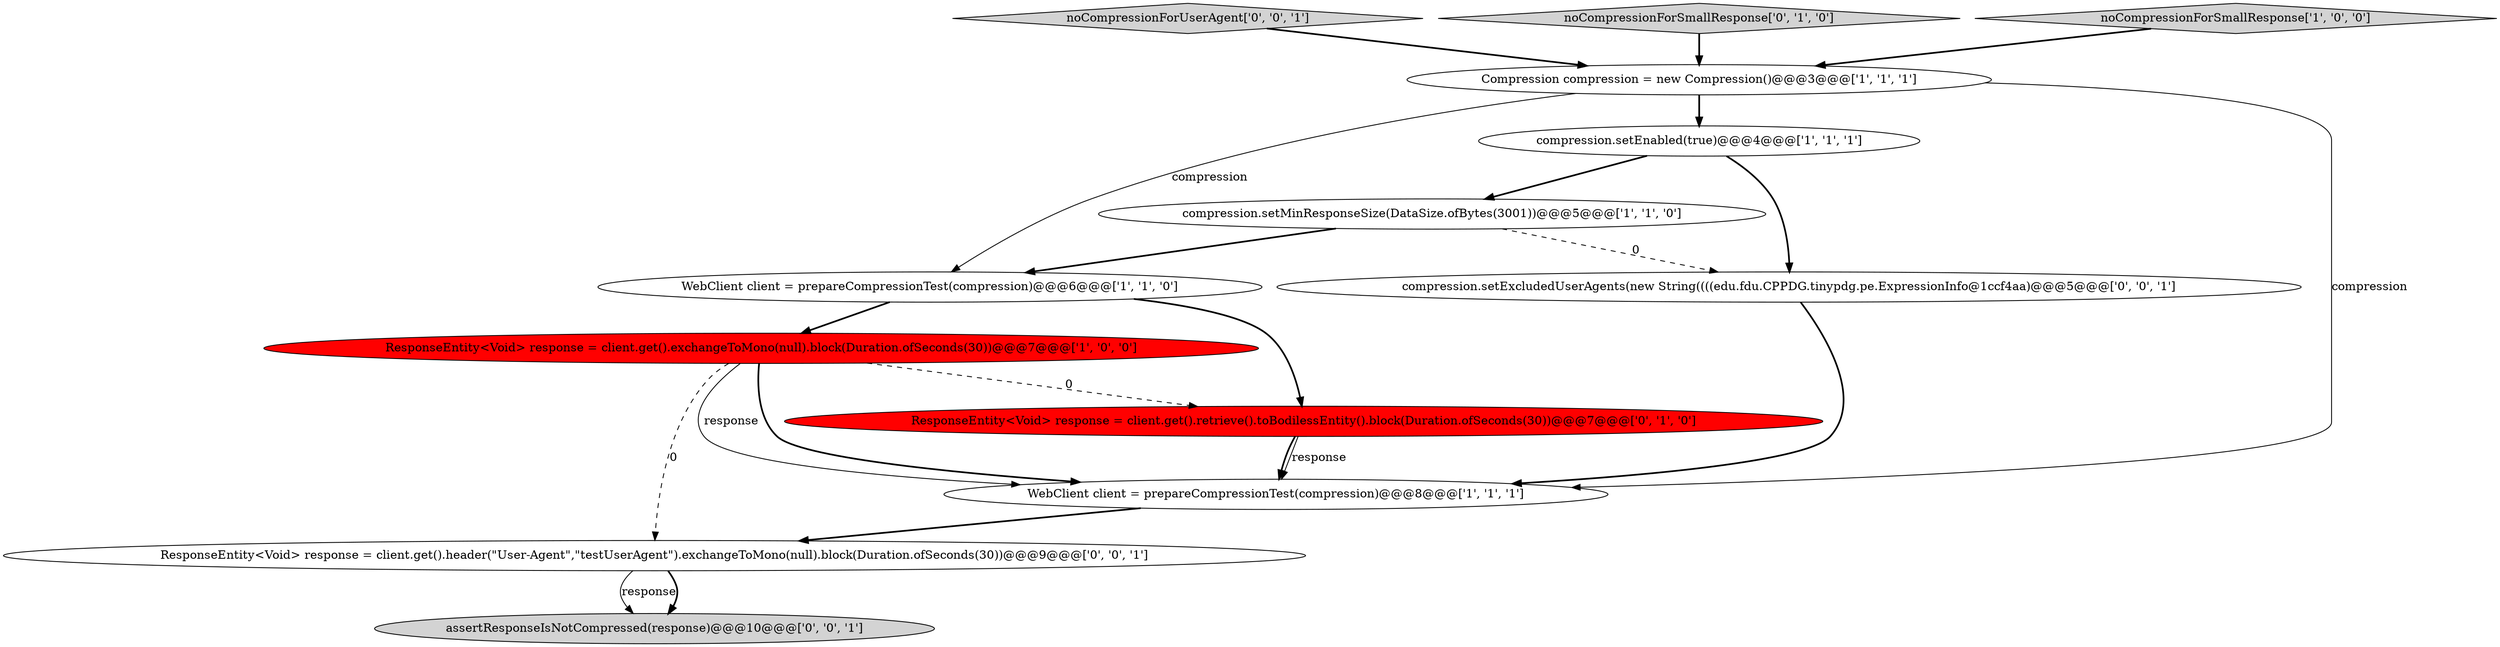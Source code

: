 digraph {
5 [style = filled, label = "WebClient client = prepareCompressionTest(compression)@@@8@@@['1', '1', '1']", fillcolor = white, shape = ellipse image = "AAA0AAABBB1BBB"];
6 [style = filled, label = "ResponseEntity<Void> response = client.get().exchangeToMono(null).block(Duration.ofSeconds(30))@@@7@@@['1', '0', '0']", fillcolor = red, shape = ellipse image = "AAA1AAABBB1BBB"];
10 [style = filled, label = "noCompressionForUserAgent['0', '0', '1']", fillcolor = lightgray, shape = diamond image = "AAA0AAABBB3BBB"];
0 [style = filled, label = "compression.setEnabled(true)@@@4@@@['1', '1', '1']", fillcolor = white, shape = ellipse image = "AAA0AAABBB1BBB"];
12 [style = filled, label = "ResponseEntity<Void> response = client.get().header(\"User-Agent\",\"testUserAgent\").exchangeToMono(null).block(Duration.ofSeconds(30))@@@9@@@['0', '0', '1']", fillcolor = white, shape = ellipse image = "AAA0AAABBB3BBB"];
4 [style = filled, label = "WebClient client = prepareCompressionTest(compression)@@@6@@@['1', '1', '0']", fillcolor = white, shape = ellipse image = "AAA0AAABBB1BBB"];
9 [style = filled, label = "assertResponseIsNotCompressed(response)@@@10@@@['0', '0', '1']", fillcolor = lightgray, shape = ellipse image = "AAA0AAABBB3BBB"];
7 [style = filled, label = "noCompressionForSmallResponse['0', '1', '0']", fillcolor = lightgray, shape = diamond image = "AAA0AAABBB2BBB"];
3 [style = filled, label = "compression.setMinResponseSize(DataSize.ofBytes(3001))@@@5@@@['1', '1', '0']", fillcolor = white, shape = ellipse image = "AAA0AAABBB1BBB"];
2 [style = filled, label = "Compression compression = new Compression()@@@3@@@['1', '1', '1']", fillcolor = white, shape = ellipse image = "AAA0AAABBB1BBB"];
8 [style = filled, label = "ResponseEntity<Void> response = client.get().retrieve().toBodilessEntity().block(Duration.ofSeconds(30))@@@7@@@['0', '1', '0']", fillcolor = red, shape = ellipse image = "AAA1AAABBB2BBB"];
1 [style = filled, label = "noCompressionForSmallResponse['1', '0', '0']", fillcolor = lightgray, shape = diamond image = "AAA0AAABBB1BBB"];
11 [style = filled, label = "compression.setExcludedUserAgents(new String((((edu.fdu.CPPDG.tinypdg.pe.ExpressionInfo@1ccf4aa)@@@5@@@['0', '0', '1']", fillcolor = white, shape = ellipse image = "AAA0AAABBB3BBB"];
0->3 [style = bold, label=""];
6->8 [style = dashed, label="0"];
4->6 [style = bold, label=""];
0->11 [style = bold, label=""];
12->9 [style = solid, label="response"];
12->9 [style = bold, label=""];
3->4 [style = bold, label=""];
6->12 [style = dashed, label="0"];
6->5 [style = bold, label=""];
11->5 [style = bold, label=""];
2->0 [style = bold, label=""];
8->5 [style = bold, label=""];
5->12 [style = bold, label=""];
2->4 [style = solid, label="compression"];
7->2 [style = bold, label=""];
2->5 [style = solid, label="compression"];
8->5 [style = solid, label="response"];
4->8 [style = bold, label=""];
10->2 [style = bold, label=""];
1->2 [style = bold, label=""];
6->5 [style = solid, label="response"];
3->11 [style = dashed, label="0"];
}
